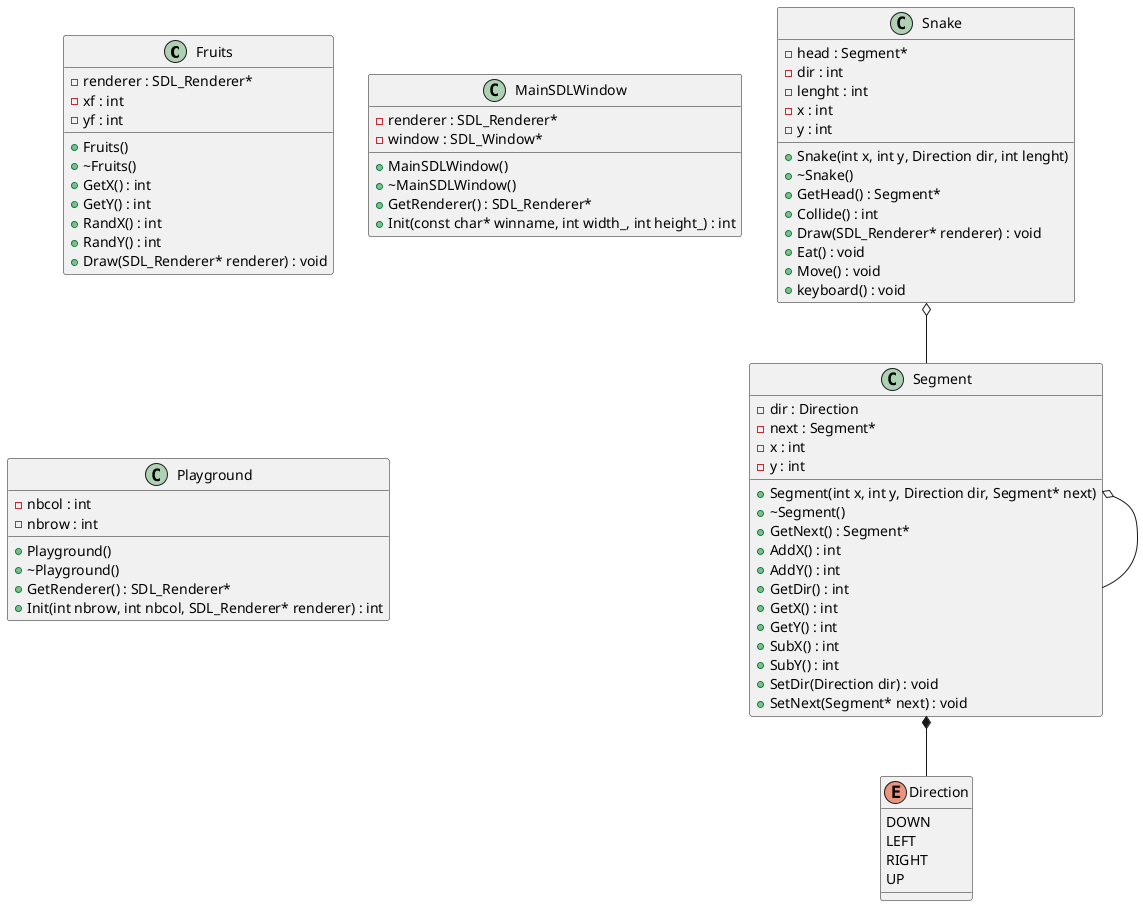 @startuml





/' Objects '/

class Fruits {
	+Fruits()
	+~Fruits()
	-renderer : SDL_Renderer*
	+GetX() : int
	+GetY() : int
	+RandX() : int
	+RandY() : int
	-xf : int
	-yf : int
	+Draw(SDL_Renderer* renderer) : void
}


class MainSDLWindow {
	+MainSDLWindow()
	+~MainSDLWindow()
	+GetRenderer() : SDL_Renderer*
	-renderer : SDL_Renderer*
	-window : SDL_Window*
	+Init(const char* winname, int width_, int height_) : int
}


class Playground {
	+Playground()
	+~Playground()
	+GetRenderer() : SDL_Renderer*
	+Init(int nbrow, int nbcol, SDL_Renderer* renderer) : int
	-nbcol : int
	-nbrow : int
}


class Segment {
	+Segment(int x, int y, Direction dir, Segment* next)
	+~Segment()
	-dir : Direction
	+GetNext() : Segment*
	-next : Segment*
	+AddX() : int
	+AddY() : int
	+GetDir() : int
	+GetX() : int
	+GetY() : int
	+SubX() : int
	+SubY() : int
	-x : int
	-y : int
	+SetDir(Direction dir) : void
	+SetNext(Segment* next) : void
}


class Snake {
	+Snake(int x, int y, Direction dir, int lenght)
	+~Snake()
	+GetHead() : Segment*
	-head : Segment*
	+Collide() : int
	-dir : int
	-lenght : int
	-x : int
	-y : int
	+Draw(SDL_Renderer* renderer) : void
	+Eat() : void
	+Move() : void
	+keyboard() : void
}


enum Direction {
	DOWN
	LEFT
	RIGHT
	UP
}





/' Inheritance relationships '/




/' Aggregation relationships '/

.Segment *-- .Direction


.Segment o-- .Segment


.Snake o-- .Segment






/' Nested objects '/



@enduml


